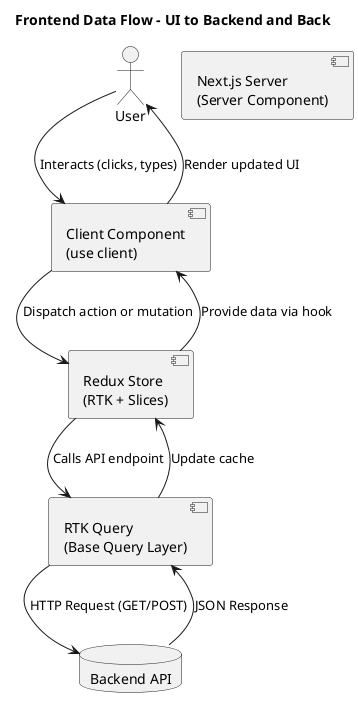@startuml
title Frontend Data Flow - UI to Backend and Back

actor User
component "Client Component\n(use client)" as UI
component "Redux Store\n(RTK + Slices)" as Store
component "RTK Query\n(Base Query Layer)" as RTK
component "Next.js Server\n(Server Component)" as Server
database "Backend API" as Backend

User --> UI : Interacts (clicks, types)
UI --> Store : Dispatch action or mutation
Store --> RTK : Calls API endpoint
RTK --> Backend : HTTP Request (GET/POST)
Backend --> RTK : JSON Response
RTK --> Store : Update cache
Store --> UI : Provide data via hook
UI --> User : Render updated UI

@enduml
